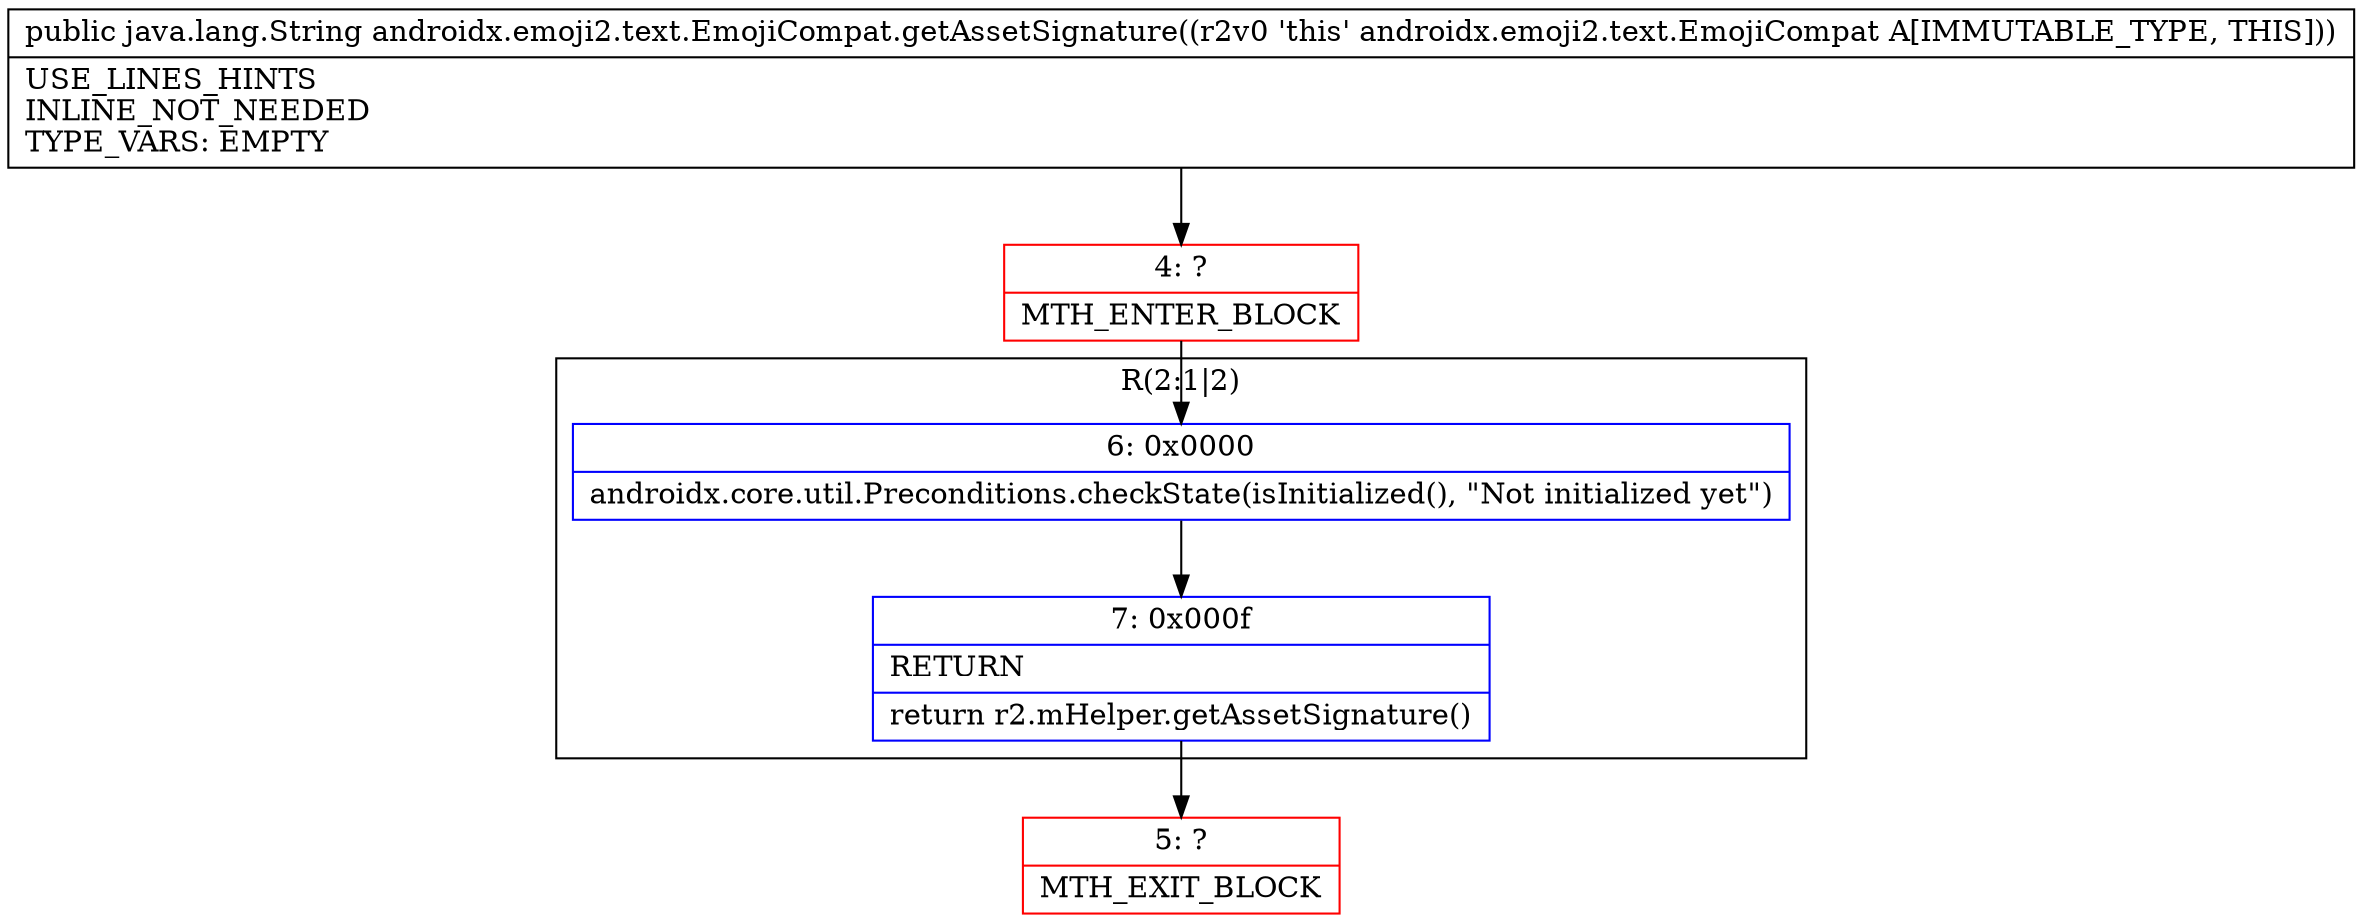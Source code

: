 digraph "CFG forandroidx.emoji2.text.EmojiCompat.getAssetSignature()Ljava\/lang\/String;" {
subgraph cluster_Region_1782782611 {
label = "R(2:1|2)";
node [shape=record,color=blue];
Node_6 [shape=record,label="{6\:\ 0x0000|androidx.core.util.Preconditions.checkState(isInitialized(), \"Not initialized yet\")\l}"];
Node_7 [shape=record,label="{7\:\ 0x000f|RETURN\l|return r2.mHelper.getAssetSignature()\l}"];
}
Node_4 [shape=record,color=red,label="{4\:\ ?|MTH_ENTER_BLOCK\l}"];
Node_5 [shape=record,color=red,label="{5\:\ ?|MTH_EXIT_BLOCK\l}"];
MethodNode[shape=record,label="{public java.lang.String androidx.emoji2.text.EmojiCompat.getAssetSignature((r2v0 'this' androidx.emoji2.text.EmojiCompat A[IMMUTABLE_TYPE, THIS]))  | USE_LINES_HINTS\lINLINE_NOT_NEEDED\lTYPE_VARS: EMPTY\l}"];
MethodNode -> Node_4;Node_6 -> Node_7;
Node_7 -> Node_5;
Node_4 -> Node_6;
}

